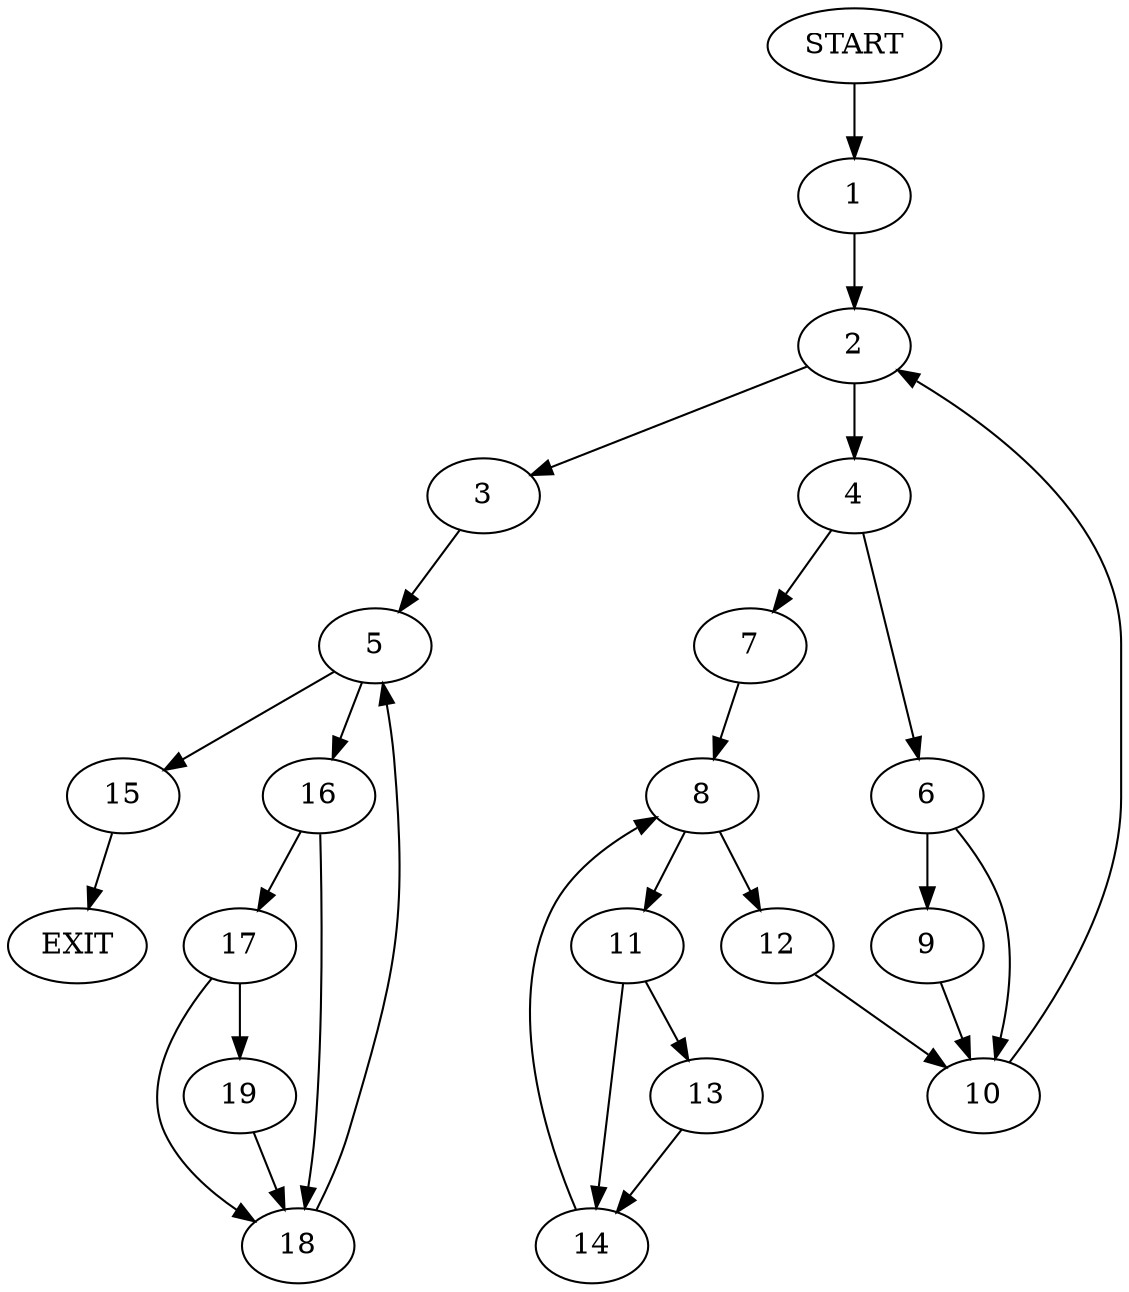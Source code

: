 digraph {
0 [label="START"];
1;
2;
3;
4;
5;
6;
7;
8;
9;
10;
11;
12;
13;
14;
15;
16;
17;
18;
19;
20 [label="EXIT"];
0 -> 1;
1 -> 2;
2 -> 3;
2 -> 4;
3 -> 5;
4 -> 6;
4 -> 7;
7 -> 8;
6 -> 9;
6 -> 10;
8 -> 11;
8 -> 12;
11 -> 13;
11 -> 14;
12 -> 10;
13 -> 14;
14 -> 8;
10 -> 2;
9 -> 10;
5 -> 15;
5 -> 16;
16 -> 17;
16 -> 18;
15 -> 20;
17 -> 19;
17 -> 18;
18 -> 5;
19 -> 18;
}